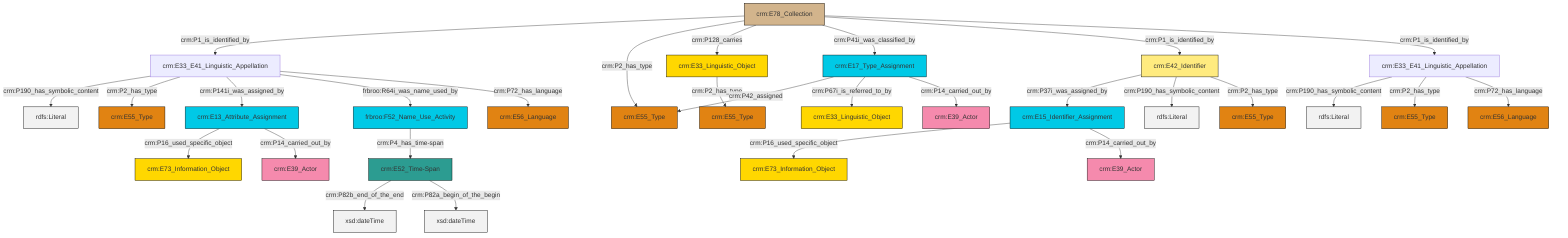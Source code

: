 graph TD
classDef Literal fill:#f2f2f2,stroke:#000000;
classDef CRM_Entity fill:#FFFFFF,stroke:#000000;
classDef Temporal_Entity fill:#00C9E6, stroke:#000000;
classDef Type fill:#E18312, stroke:#000000;
classDef Time-Span fill:#2C9C91, stroke:#000000;
classDef Appellation fill:#FFEB7F, stroke:#000000;
classDef Place fill:#008836, stroke:#000000;
classDef Persistent_Item fill:#B266B2, stroke:#000000;
classDef Conceptual_Object fill:#FFD700, stroke:#000000;
classDef Physical_Thing fill:#D2B48C, stroke:#000000;
classDef Actor fill:#f58aad, stroke:#000000;
classDef PC_Classes fill:#4ce600, stroke:#000000;
classDef Multi fill:#cccccc,stroke:#000000;

6["crm:E13_Attribute_Assignment"]:::Temporal_Entity -->|crm:P16_used_specific_object| 7["crm:E73_Information_Object"]:::Conceptual_Object
10["crm:E78_Collection"]:::Physical_Thing -->|crm:P1_is_identified_by| 11["crm:E33_E41_Linguistic_Appellation"]:::Default
10["crm:E78_Collection"]:::Physical_Thing -->|crm:P2_has_type| 14["crm:E55_Type"]:::Type
17["crm:E33_E41_Linguistic_Appellation"]:::Default -->|crm:P190_has_symbolic_content| 18[rdfs:Literal]:::Literal
17["crm:E33_E41_Linguistic_Appellation"]:::Default -->|crm:P2_has_type| 4["crm:E55_Type"]:::Type
2["crm:E42_Identifier"]:::Appellation -->|crm:P37i_was_assigned_by| 0["crm:E15_Identifier_Assignment"]:::Temporal_Entity
8["crm:E52_Time-Span"]:::Time-Span -->|crm:P82b_end_of_the_end| 24[xsd:dateTime]:::Literal
10["crm:E78_Collection"]:::Physical_Thing -->|crm:P128_carries| 15["crm:E33_Linguistic_Object"]:::Conceptual_Object
17["crm:E33_E41_Linguistic_Appellation"]:::Default -->|crm:P72_has_language| 31["crm:E56_Language"]:::Type
15["crm:E33_Linguistic_Object"]:::Conceptual_Object -->|crm:P2_has_type| 20["crm:E55_Type"]:::Type
25["crm:E17_Type_Assignment"]:::Temporal_Entity -->|crm:P42_assigned| 14["crm:E55_Type"]:::Type
10["crm:E78_Collection"]:::Physical_Thing -->|crm:P41i_was_classified_by| 25["crm:E17_Type_Assignment"]:::Temporal_Entity
10["crm:E78_Collection"]:::Physical_Thing -->|crm:P1_is_identified_by| 2["crm:E42_Identifier"]:::Appellation
0["crm:E15_Identifier_Assignment"]:::Temporal_Entity -->|crm:P16_used_specific_object| 28["crm:E73_Information_Object"]:::Conceptual_Object
11["crm:E33_E41_Linguistic_Appellation"]:::Default -->|crm:P190_has_symbolic_content| 34[rdfs:Literal]:::Literal
25["crm:E17_Type_Assignment"]:::Temporal_Entity -->|crm:P67i_is_referred_to_by| 12["crm:E33_Linguistic_Object"]:::Conceptual_Object
22["frbroo:F52_Name_Use_Activity"]:::Temporal_Entity -->|crm:P4_has_time-span| 8["crm:E52_Time-Span"]:::Time-Span
2["crm:E42_Identifier"]:::Appellation -->|crm:P190_has_symbolic_content| 47[rdfs:Literal]:::Literal
11["crm:E33_E41_Linguistic_Appellation"]:::Default -->|crm:P2_has_type| 36["crm:E55_Type"]:::Type
25["crm:E17_Type_Assignment"]:::Temporal_Entity -->|crm:P14_carried_out_by| 38["crm:E39_Actor"]:::Actor
11["crm:E33_E41_Linguistic_Appellation"]:::Default -->|crm:P141i_was_assigned_by| 6["crm:E13_Attribute_Assignment"]:::Temporal_Entity
10["crm:E78_Collection"]:::Physical_Thing -->|crm:P1_is_identified_by| 17["crm:E33_E41_Linguistic_Appellation"]:::Default
2["crm:E42_Identifier"]:::Appellation -->|crm:P2_has_type| 45["crm:E55_Type"]:::Type
0["crm:E15_Identifier_Assignment"]:::Temporal_Entity -->|crm:P14_carried_out_by| 40["crm:E39_Actor"]:::Actor
8["crm:E52_Time-Span"]:::Time-Span -->|crm:P82a_begin_of_the_begin| 50[xsd:dateTime]:::Literal
11["crm:E33_E41_Linguistic_Appellation"]:::Default -->|frbroo:R64i_was_name_used_by| 22["frbroo:F52_Name_Use_Activity"]:::Temporal_Entity
6["crm:E13_Attribute_Assignment"]:::Temporal_Entity -->|crm:P14_carried_out_by| 42["crm:E39_Actor"]:::Actor
11["crm:E33_E41_Linguistic_Appellation"]:::Default -->|crm:P72_has_language| 32["crm:E56_Language"]:::Type